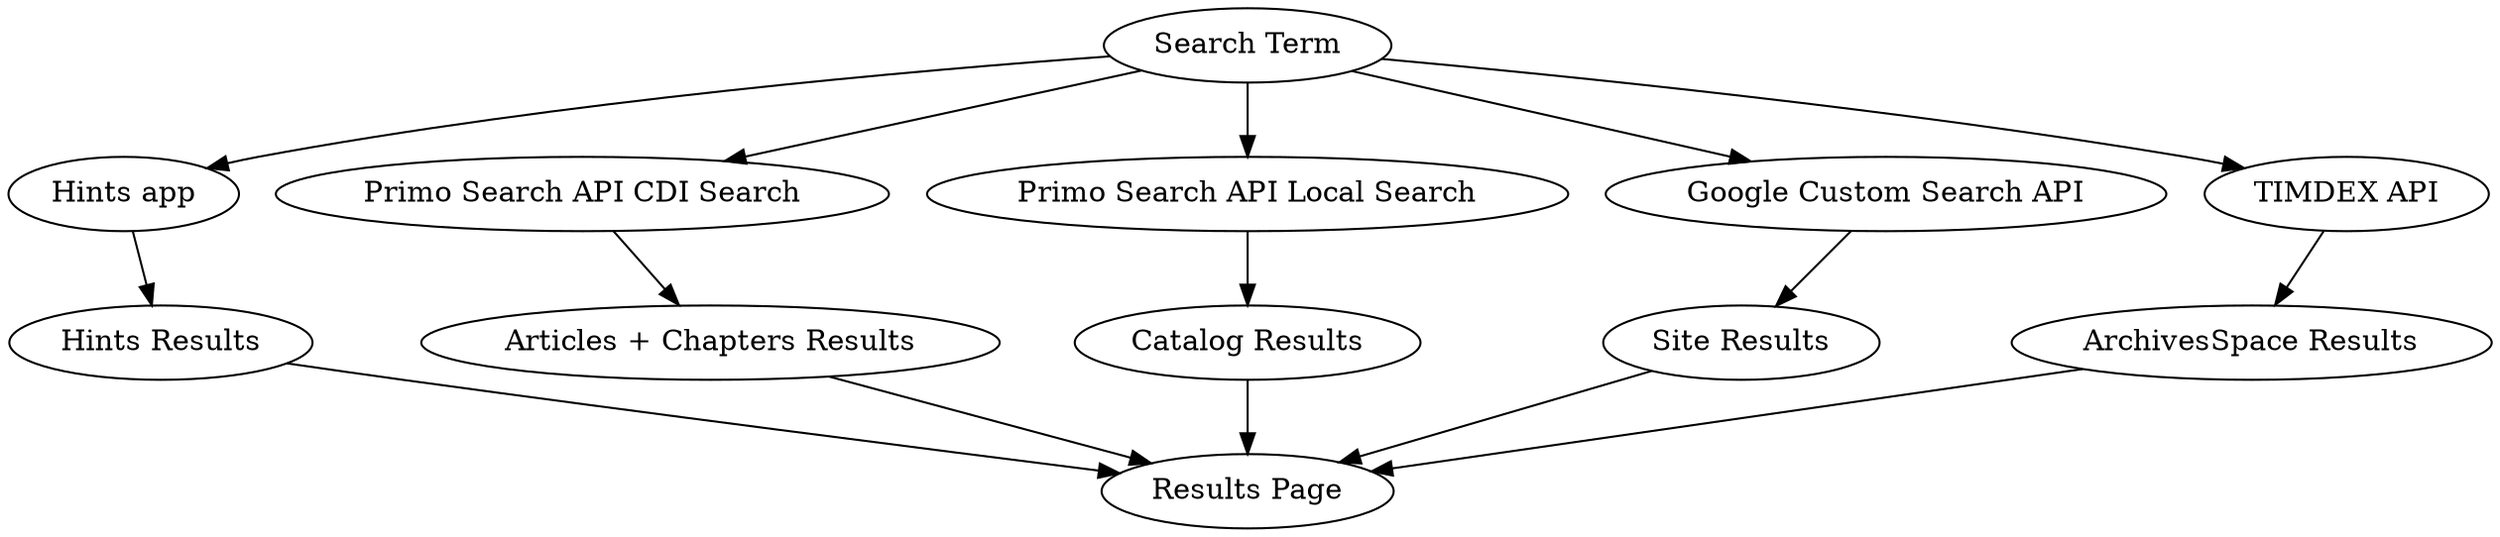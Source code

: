 // dot docs/charts/bento_overview.dot -Tpng > docs/charts/bento_overview.png
// requires installation of GraphViz (brew install graphviz, or
// http://www.graphviz.org/Download..php if that doesn't work)

digraph G {
  "Search Term" -> "Hints app"
  "Hints app" -> "Hints Results"
  "Hints Results" -> "Results Page"

  "Search Term" -> "Primo Search API CDI Search"
  "Primo Search API CDI Search" -> "Articles + Chapters Results"
  "Articles + Chapters Results" -> "Results Page"

  "Search Term" -> "Primo Search API Local Search"
  "Primo Search API Local Search" -> "Catalog Results"
  "Catalog Results" -> "Results Page"

  "Search Term" -> "Google Custom Search API"
  "Google Custom Search API" -> "Site Results"
  "Site Results" -> "Results Page"

  "Search Term" -> "TIMDEX API"
  "TIMDEX API" -> "ArchivesSpace Results"
  "ArchivesSpace Results" -> "Results Page"
}
